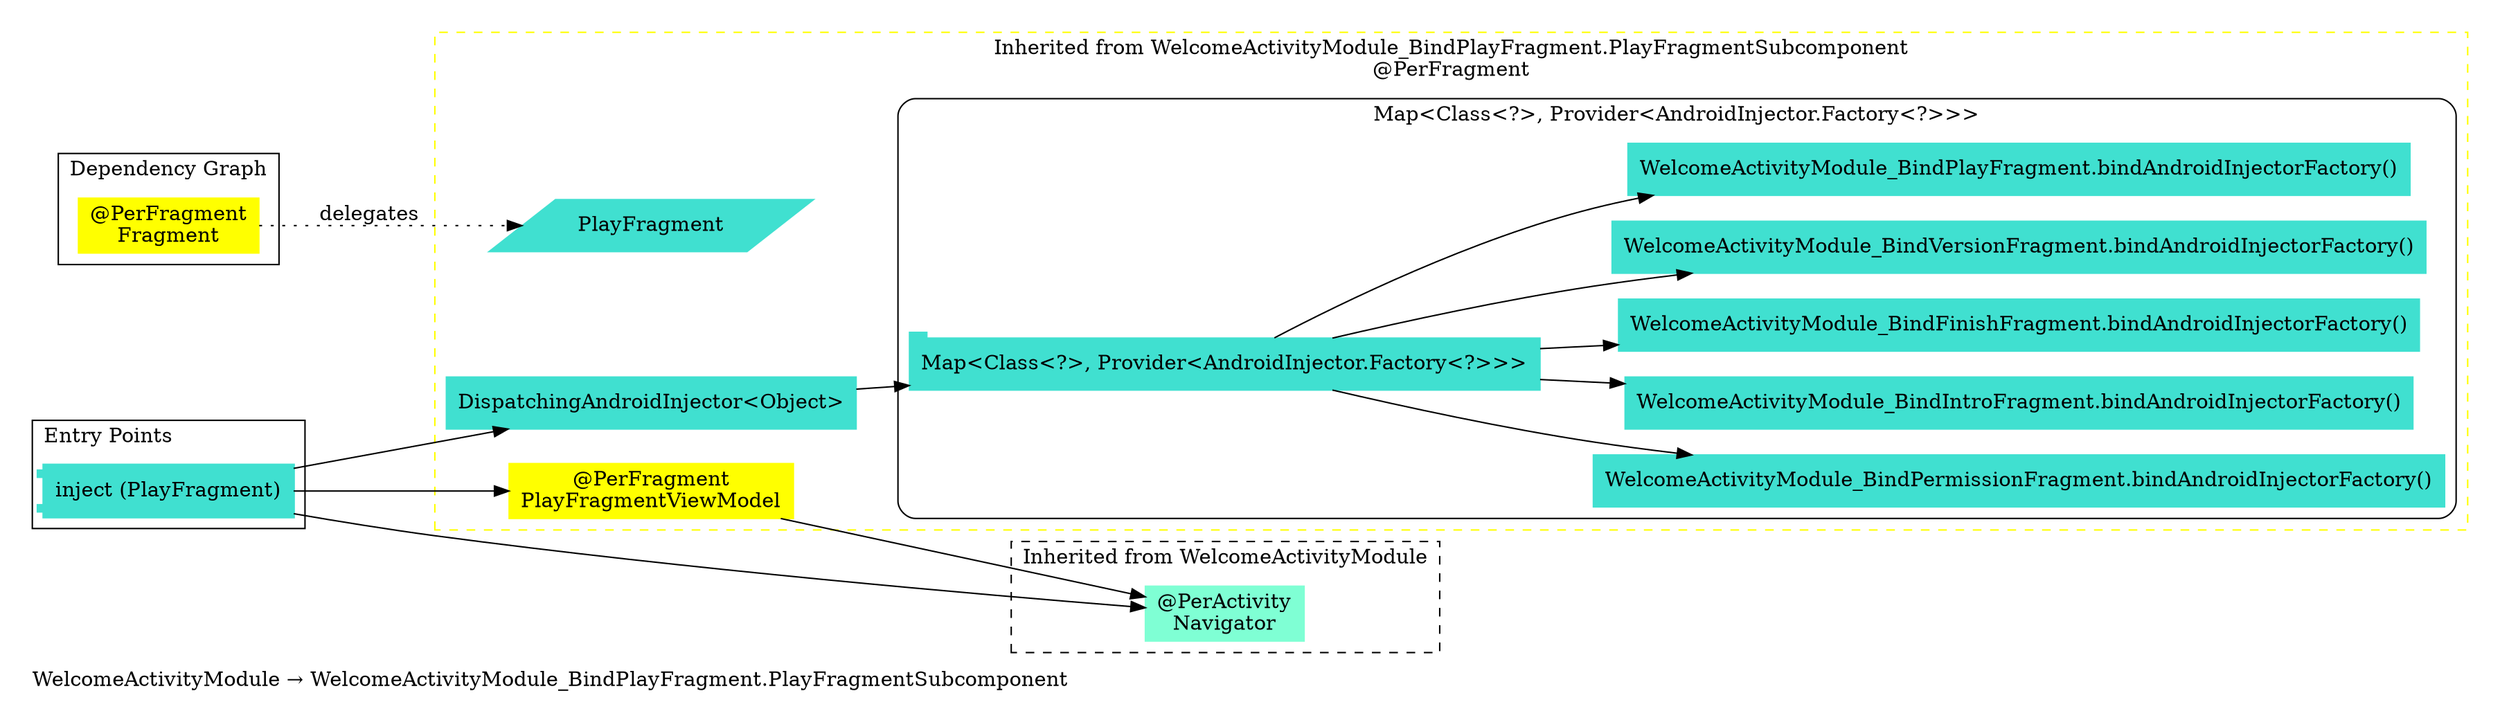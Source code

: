 digraph "org.owntracks.android.ui.welcome.WelcomeActivityModule → org.owntracks.android.ui.welcome.WelcomeActivityModule_BindPlayFragment.PlayFragmentSubcomponent" {
  graph [rankdir="LR", labeljust="l", label="WelcomeActivityModule → WelcomeActivityModule_BindPlayFragment.PlayFragmentSubcomponent", pad="0.2", compound="true"]
  node [shape="rectangle", style="filled", color="turquoise"]
  subgraph "cluster_Entry Points" {
    graph [labeljust="l", label="Entry Points"]
    node [shape="component", penwidth="2"]
    "449d12b2-4443-431d-ae78-f6b942329f57" [label="inject (PlayFragment)", color="turquoise", shape="component"]
  }
  subgraph "cluster_Dependency Graph" {
    graph [labeljust="l", label="Dependency Graph"]
    "3dcd6c11-3768-431f-bdf5-ec3bd4628505" [label="DispatchingAndroidInjector<Object>", color="turquoise"]
    "4153e1d1-8ed7-4dad-a671-7481b57c5a3e" [label="@PerFragment\nPlayFragmentViewModel", color="yellow1"]
    "0c4bd2e3-3879-4be1-aba3-93bd2c5bd06d" [label="@PerFragment\nFragment", color="yellow1"]
    "02902dba-c585-4891-9e7c-08f39e09b377" [label="PlayFragment", color="turquoise", shape="parallelogram"]
    subgraph "cluster_Map<Class<?>, Provider<AndroidInjector.Factory<?>>>" {
      graph [label="Map<Class<?>, Provider<AndroidInjector.Factory<?>>>", labeljust="c", style="rounded", color="black"]
      "534311c0-fd5f-4fe5-9791-719e412aac83" [label="Map<Class<?>, Provider<AndroidInjector.Factory<?>>>", color="turquoise", shape="tab"]
      "cbaee407-bcbb-4eed-bc5b-cae85337a0d8" [label="WelcomeActivityModule_BindPermissionFragment.bindAndroidInjectorFactory()", color="turquoise"]
      "7e79d634-8811-40ea-a31e-d678a3617455" [label="WelcomeActivityModule_BindIntroFragment.bindAndroidInjectorFactory()", color="turquoise"]
      "68c3c173-aabb-4dd7-bfce-7353f4379004" [label="WelcomeActivityModule_BindFinishFragment.bindAndroidInjectorFactory()", color="turquoise"]
      "f2280256-97f4-444a-8fbd-2b90457b86c2" [label="WelcomeActivityModule_BindVersionFragment.bindAndroidInjectorFactory()", color="turquoise"]
      "13de9617-bba4-4ada-9f19-db57f83c4ebd" [label="WelcomeActivityModule_BindPlayFragment.bindAndroidInjectorFactory()", color="turquoise"]
    }
  }
  subgraph "cluster_Subcomponents" {
    graph [labeljust="l", shape="folder", label="Subcomponents"]
  }
  subgraph "cluster_WelcomeActivityModule → WelcomeActivityModule_BindPlayFragment.PlayFragmentSubcomponent" {
    graph [labeljust="c", label="Inherited from WelcomeActivityModule_BindPlayFragment.PlayFragmentSubcomponent\n@PerFragment", style="dashed", href="full_org.owntracks.android.ui.welcome.WelcomeActivityModule_BindPlayFragment.PlayFragmentSubcomponent.svg", color="yellow1"]
    "4153e1d1-8ed7-4dad-a671-7481b57c5a3e" [label="@PerFragment\nPlayFragmentViewModel", color="yellow1"]
    "3dcd6c11-3768-431f-bdf5-ec3bd4628505" [label="DispatchingAndroidInjector<Object>", color="turquoise"]
    "02902dba-c585-4891-9e7c-08f39e09b377" [label="PlayFragment", color="turquoise", shape="parallelogram"]
    subgraph "cluster_Map<Class<?>, Provider<AndroidInjector.Factory<?>>>" {
      graph [label="Map<Class<?>, Provider<AndroidInjector.Factory<?>>>", labeljust="c", style="rounded", color="black"]
      "534311c0-fd5f-4fe5-9791-719e412aac83" [label="Map<Class<?>, Provider<AndroidInjector.Factory<?>>>", color="turquoise", shape="tab"]
      "cbaee407-bcbb-4eed-bc5b-cae85337a0d8" [label="WelcomeActivityModule_BindPermissionFragment.bindAndroidInjectorFactory()", color="turquoise"]
      "7e79d634-8811-40ea-a31e-d678a3617455" [label="WelcomeActivityModule_BindIntroFragment.bindAndroidInjectorFactory()", color="turquoise"]
      "68c3c173-aabb-4dd7-bfce-7353f4379004" [label="WelcomeActivityModule_BindFinishFragment.bindAndroidInjectorFactory()", color="turquoise"]
      "f2280256-97f4-444a-8fbd-2b90457b86c2" [label="WelcomeActivityModule_BindVersionFragment.bindAndroidInjectorFactory()", color="turquoise"]
      "13de9617-bba4-4ada-9f19-db57f83c4ebd" [label="WelcomeActivityModule_BindPlayFragment.bindAndroidInjectorFactory()", color="turquoise"]
    }
  }
  subgraph "cluster_WelcomeActivityModule" {
    graph [labeljust="c", label="Inherited from WelcomeActivityModule", style="dashed", href="full_org.owntracks.android.ui.welcome.WelcomeActivityModule.svg"]
    "be37c534-a8fe-4b27-b94c-21568b82456e" [label="@PerActivity\nNavigator", color="aquamarine"]
    "be37c534-a8fe-4b27-b94c-21568b82456e" [label="@PerActivity\nNavigator", color="aquamarine"]
    "cbaee407-bcbb-4eed-bc5b-cae85337a0d8" [label="WelcomeActivityModule_BindPermissionFragment.bindAndroidInjectorFactory()", color="turquoise"]
    "7e79d634-8811-40ea-a31e-d678a3617455" [label="WelcomeActivityModule_BindIntroFragment.bindAndroidInjectorFactory()", color="turquoise"]
    "68c3c173-aabb-4dd7-bfce-7353f4379004" [label="WelcomeActivityModule_BindFinishFragment.bindAndroidInjectorFactory()", color="turquoise"]
    "f2280256-97f4-444a-8fbd-2b90457b86c2" [label="WelcomeActivityModule_BindVersionFragment.bindAndroidInjectorFactory()", color="turquoise"]
    "13de9617-bba4-4ada-9f19-db57f83c4ebd" [label="WelcomeActivityModule_BindPlayFragment.bindAndroidInjectorFactory()", color="turquoise"]
  }
  "449d12b2-4443-431d-ae78-f6b942329f57" -> "4153e1d1-8ed7-4dad-a671-7481b57c5a3e"
  "449d12b2-4443-431d-ae78-f6b942329f57" -> "3dcd6c11-3768-431f-bdf5-ec3bd4628505"
  "449d12b2-4443-431d-ae78-f6b942329f57" -> "be37c534-a8fe-4b27-b94c-21568b82456e"
  "3dcd6c11-3768-431f-bdf5-ec3bd4628505" -> "534311c0-fd5f-4fe5-9791-719e412aac83"
  "4153e1d1-8ed7-4dad-a671-7481b57c5a3e" -> "be37c534-a8fe-4b27-b94c-21568b82456e"
  "534311c0-fd5f-4fe5-9791-719e412aac83" -> "68c3c173-aabb-4dd7-bfce-7353f4379004"
  "534311c0-fd5f-4fe5-9791-719e412aac83" -> "7e79d634-8811-40ea-a31e-d678a3617455"
  "534311c0-fd5f-4fe5-9791-719e412aac83" -> "f2280256-97f4-444a-8fbd-2b90457b86c2"
  "534311c0-fd5f-4fe5-9791-719e412aac83" -> "13de9617-bba4-4ada-9f19-db57f83c4ebd"
  "534311c0-fd5f-4fe5-9791-719e412aac83" -> "cbaee407-bcbb-4eed-bc5b-cae85337a0d8"
  "0c4bd2e3-3879-4be1-aba3-93bd2c5bd06d" -> "02902dba-c585-4891-9e7c-08f39e09b377" [style="dotted", label="delegates"]
}
